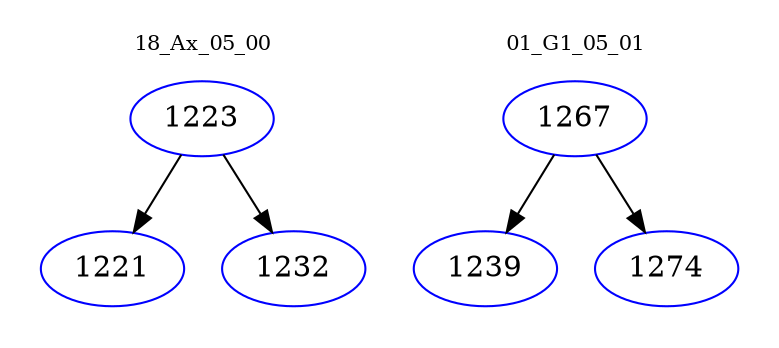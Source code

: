 digraph{
subgraph cluster_0 {
color = white
label = "18_Ax_05_00";
fontsize=10;
T0_1223 [label="1223", color="blue"]
T0_1223 -> T0_1221 [color="black"]
T0_1221 [label="1221", color="blue"]
T0_1223 -> T0_1232 [color="black"]
T0_1232 [label="1232", color="blue"]
}
subgraph cluster_1 {
color = white
label = "01_G1_05_01";
fontsize=10;
T1_1267 [label="1267", color="blue"]
T1_1267 -> T1_1239 [color="black"]
T1_1239 [label="1239", color="blue"]
T1_1267 -> T1_1274 [color="black"]
T1_1274 [label="1274", color="blue"]
}
}

